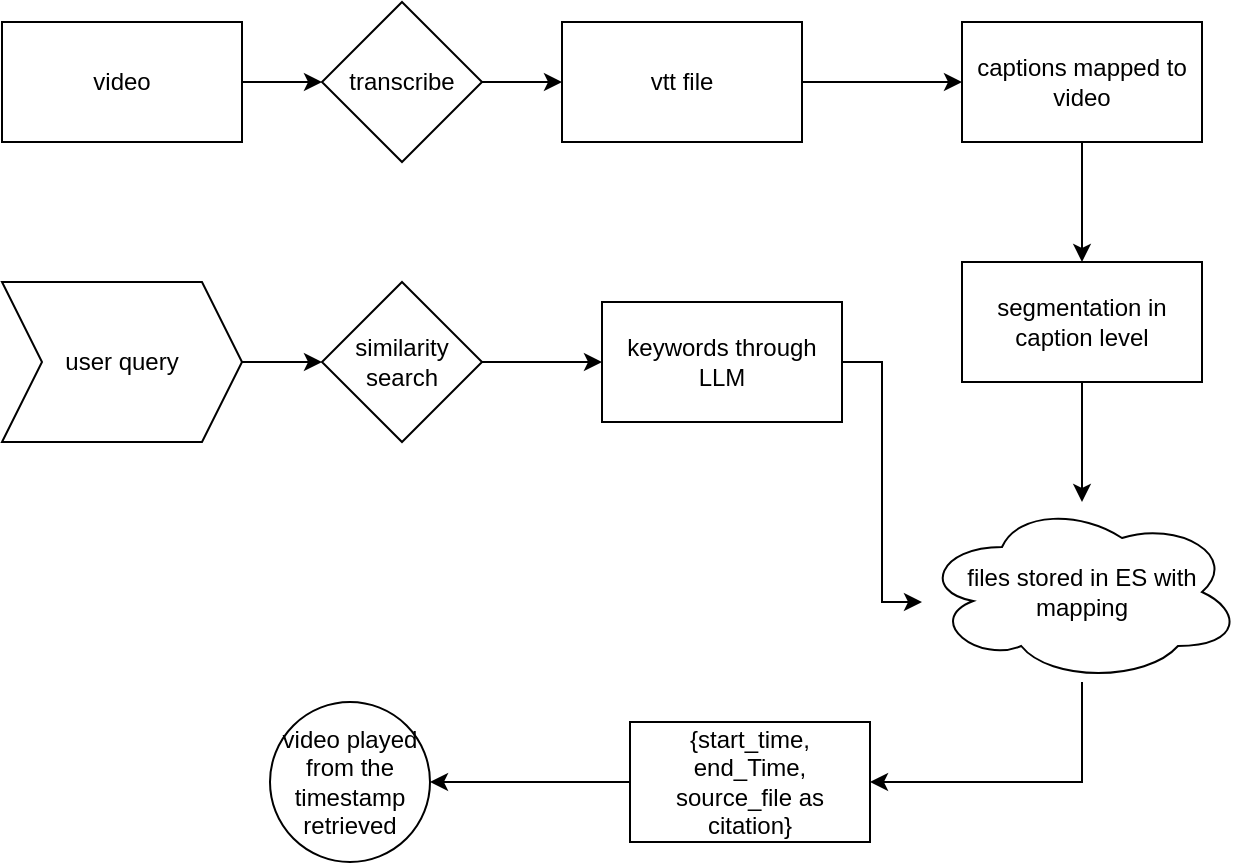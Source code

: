 <mxfile version="24.4.13" type="github">
  <diagram name="Page-1" id="Xi8Uwdn47uuJndVaWXRt">
    <mxGraphModel dx="880" dy="481" grid="1" gridSize="10" guides="1" tooltips="1" connect="1" arrows="1" fold="1" page="1" pageScale="1" pageWidth="827" pageHeight="1169" math="0" shadow="0">
      <root>
        <mxCell id="0" />
        <mxCell id="1" parent="0" />
        <mxCell id="7RXQHnBOpFM2cAUx_uhF-5" style="edgeStyle=orthogonalEdgeStyle;rounded=0;orthogonalLoop=1;jettySize=auto;html=1;exitX=1;exitY=0.5;exitDx=0;exitDy=0;entryX=0;entryY=0.5;entryDx=0;entryDy=0;" edge="1" parent="1" source="7RXQHnBOpFM2cAUx_uhF-1" target="7RXQHnBOpFM2cAUx_uhF-3">
          <mxGeometry relative="1" as="geometry" />
        </mxCell>
        <mxCell id="7RXQHnBOpFM2cAUx_uhF-1" value="video" style="rounded=0;whiteSpace=wrap;html=1;" vertex="1" parent="1">
          <mxGeometry x="40" y="90" width="120" height="60" as="geometry" />
        </mxCell>
        <mxCell id="7RXQHnBOpFM2cAUx_uhF-7" value="" style="edgeStyle=orthogonalEdgeStyle;rounded=0;orthogonalLoop=1;jettySize=auto;html=1;" edge="1" parent="1" source="7RXQHnBOpFM2cAUx_uhF-2" target="7RXQHnBOpFM2cAUx_uhF-6">
          <mxGeometry relative="1" as="geometry" />
        </mxCell>
        <mxCell id="7RXQHnBOpFM2cAUx_uhF-2" value="vtt file" style="rounded=0;whiteSpace=wrap;html=1;" vertex="1" parent="1">
          <mxGeometry x="320" y="90" width="120" height="60" as="geometry" />
        </mxCell>
        <mxCell id="7RXQHnBOpFM2cAUx_uhF-4" style="edgeStyle=orthogonalEdgeStyle;rounded=0;orthogonalLoop=1;jettySize=auto;html=1;exitX=1;exitY=0.5;exitDx=0;exitDy=0;entryX=0;entryY=0.5;entryDx=0;entryDy=0;" edge="1" parent="1" source="7RXQHnBOpFM2cAUx_uhF-3" target="7RXQHnBOpFM2cAUx_uhF-2">
          <mxGeometry relative="1" as="geometry" />
        </mxCell>
        <mxCell id="7RXQHnBOpFM2cAUx_uhF-3" value="transcribe" style="rhombus;whiteSpace=wrap;html=1;" vertex="1" parent="1">
          <mxGeometry x="200" y="80" width="80" height="80" as="geometry" />
        </mxCell>
        <mxCell id="7RXQHnBOpFM2cAUx_uhF-9" value="" style="edgeStyle=orthogonalEdgeStyle;rounded=0;orthogonalLoop=1;jettySize=auto;html=1;" edge="1" parent="1" source="7RXQHnBOpFM2cAUx_uhF-6" target="7RXQHnBOpFM2cAUx_uhF-8">
          <mxGeometry relative="1" as="geometry" />
        </mxCell>
        <mxCell id="7RXQHnBOpFM2cAUx_uhF-6" value="captions mapped to video" style="rounded=0;whiteSpace=wrap;html=1;" vertex="1" parent="1">
          <mxGeometry x="520" y="90" width="120" height="60" as="geometry" />
        </mxCell>
        <mxCell id="7RXQHnBOpFM2cAUx_uhF-11" value="" style="edgeStyle=orthogonalEdgeStyle;rounded=0;orthogonalLoop=1;jettySize=auto;html=1;" edge="1" parent="1" source="7RXQHnBOpFM2cAUx_uhF-8" target="7RXQHnBOpFM2cAUx_uhF-12">
          <mxGeometry relative="1" as="geometry">
            <mxPoint x="580" y="330" as="targetPoint" />
          </mxGeometry>
        </mxCell>
        <mxCell id="7RXQHnBOpFM2cAUx_uhF-8" value="segmentation in caption level" style="whiteSpace=wrap;html=1;rounded=0;" vertex="1" parent="1">
          <mxGeometry x="520" y="210" width="120" height="60" as="geometry" />
        </mxCell>
        <mxCell id="7RXQHnBOpFM2cAUx_uhF-22" value="" style="edgeStyle=orthogonalEdgeStyle;rounded=0;orthogonalLoop=1;jettySize=auto;html=1;" edge="1" parent="1" source="7RXQHnBOpFM2cAUx_uhF-12" target="7RXQHnBOpFM2cAUx_uhF-21">
          <mxGeometry relative="1" as="geometry">
            <Array as="points">
              <mxPoint x="580" y="470" />
            </Array>
          </mxGeometry>
        </mxCell>
        <mxCell id="7RXQHnBOpFM2cAUx_uhF-12" value="files stored in ES with mapping" style="ellipse;shape=cloud;whiteSpace=wrap;html=1;" vertex="1" parent="1">
          <mxGeometry x="500" y="330" width="160" height="90" as="geometry" />
        </mxCell>
        <mxCell id="7RXQHnBOpFM2cAUx_uhF-15" value="" style="edgeStyle=orthogonalEdgeStyle;rounded=0;orthogonalLoop=1;jettySize=auto;html=1;" edge="1" parent="1" source="7RXQHnBOpFM2cAUx_uhF-13" target="7RXQHnBOpFM2cAUx_uhF-14">
          <mxGeometry relative="1" as="geometry" />
        </mxCell>
        <mxCell id="7RXQHnBOpFM2cAUx_uhF-13" value="user query" style="shape=step;perimeter=stepPerimeter;whiteSpace=wrap;html=1;fixedSize=1;" vertex="1" parent="1">
          <mxGeometry x="40" y="220" width="120" height="80" as="geometry" />
        </mxCell>
        <mxCell id="7RXQHnBOpFM2cAUx_uhF-17" value="" style="edgeStyle=orthogonalEdgeStyle;rounded=0;orthogonalLoop=1;jettySize=auto;html=1;" edge="1" parent="1" source="7RXQHnBOpFM2cAUx_uhF-14" target="7RXQHnBOpFM2cAUx_uhF-16">
          <mxGeometry relative="1" as="geometry" />
        </mxCell>
        <mxCell id="7RXQHnBOpFM2cAUx_uhF-14" value="similarity search" style="rhombus;whiteSpace=wrap;html=1;" vertex="1" parent="1">
          <mxGeometry x="200" y="220" width="80" height="80" as="geometry" />
        </mxCell>
        <mxCell id="7RXQHnBOpFM2cAUx_uhF-16" value="keywords through LLM" style="whiteSpace=wrap;html=1;" vertex="1" parent="1">
          <mxGeometry x="340" y="230" width="120" height="60" as="geometry" />
        </mxCell>
        <mxCell id="7RXQHnBOpFM2cAUx_uhF-19" style="edgeStyle=orthogonalEdgeStyle;rounded=0;orthogonalLoop=1;jettySize=auto;html=1;" edge="1" parent="1" source="7RXQHnBOpFM2cAUx_uhF-16">
          <mxGeometry relative="1" as="geometry">
            <mxPoint x="500" y="380" as="targetPoint" />
            <Array as="points">
              <mxPoint x="480" y="260" />
              <mxPoint x="480" y="380" />
            </Array>
          </mxGeometry>
        </mxCell>
        <mxCell id="7RXQHnBOpFM2cAUx_uhF-24" value="" style="edgeStyle=orthogonalEdgeStyle;rounded=0;orthogonalLoop=1;jettySize=auto;html=1;" edge="1" parent="1" source="7RXQHnBOpFM2cAUx_uhF-21" target="7RXQHnBOpFM2cAUx_uhF-23">
          <mxGeometry relative="1" as="geometry" />
        </mxCell>
        <mxCell id="7RXQHnBOpFM2cAUx_uhF-21" value="{start_time,&lt;div&gt;end_Time,&lt;/div&gt;&lt;div&gt;source_file as citation}&lt;/div&gt;" style="whiteSpace=wrap;html=1;" vertex="1" parent="1">
          <mxGeometry x="354" y="440" width="120" height="60" as="geometry" />
        </mxCell>
        <mxCell id="7RXQHnBOpFM2cAUx_uhF-23" value="video played from the timestamp retrieved" style="ellipse;whiteSpace=wrap;html=1;" vertex="1" parent="1">
          <mxGeometry x="174" y="430" width="80" height="80" as="geometry" />
        </mxCell>
      </root>
    </mxGraphModel>
  </diagram>
</mxfile>
